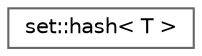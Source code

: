 digraph "类继承关系图"
{
 // LATEX_PDF_SIZE
  bgcolor="transparent";
  edge [fontname=Helvetica,fontsize=10,labelfontname=Helvetica,labelfontsize=10];
  node [fontname=Helvetica,fontsize=10,shape=box,height=0.2,width=0.4];
  rankdir="LR";
  Node0 [id="Node000000",label="set::hash\< T \>",height=0.2,width=0.4,color="grey40", fillcolor="white", style="filled",URL="$structset_1_1hash.html",tooltip=" "];
}

